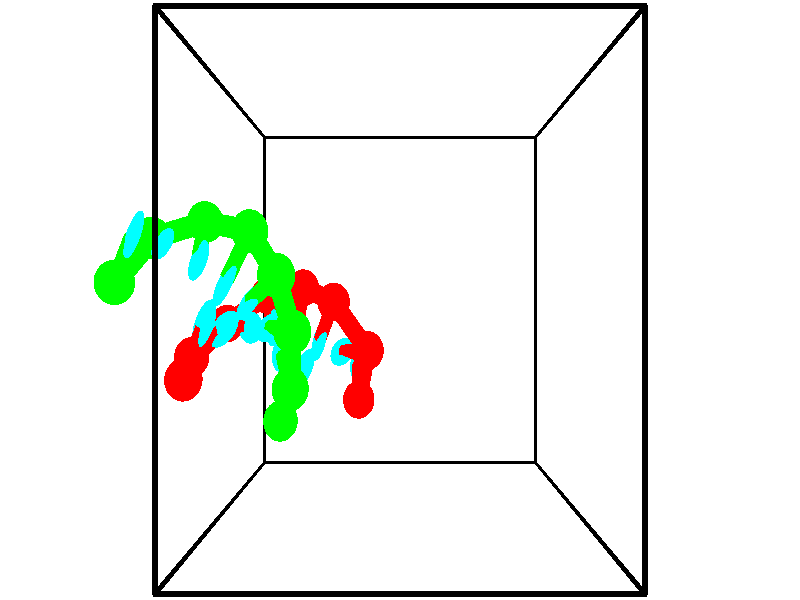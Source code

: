 // switches for output
#declare DRAW_BASES = 1; // possible values are 0, 1; only relevant for DNA ribbons
#declare DRAW_BASES_TYPE = 3; // possible values are 1, 2, 3; only relevant for DNA ribbons
#declare DRAW_FOG = 0; // set to 1 to enable fog

#include "colors.inc"

#include "transforms.inc"
background { rgb <1, 1, 1>}

#default {
   normal{
       ripples 0.25
       frequency 0.20
       turbulence 0.2
       lambda 5
   }
	finish {
		phong 0.1
		phong_size 40.
	}
}

// original window dimensions: 1024x640


// camera settings

camera {
	sky <-0, 1, 0>
	up <-0, 1, 0>
	right 1.6 * <1, 0, 0>
	location <2.5, 2.5, 11.1562>
	look_at <2.5, 2.5, 2.5>
	direction <0, 0, -8.6562>
	angle 67.0682
}


# declare cpy_camera_pos = <2.5, 2.5, 11.1562>;
# if (DRAW_FOG = 1)
fog {
	fog_type 2
	up vnormalize(cpy_camera_pos)
	color rgbt<1,1,1,0.3>
	distance 1e-5
	fog_alt 3e-3
	fog_offset 4
}
# end


// LIGHTS

# declare lum = 6;
global_settings {
	ambient_light rgb lum * <0.05, 0.05, 0.05>
	max_trace_level 15
}# declare cpy_direct_light_amount = 0.25;
light_source
{	1000 * <-1, -1, 1>,
	rgb lum * cpy_direct_light_amount
	parallel
}

light_source
{	1000 * <1, 1, -1>,
	rgb lum * cpy_direct_light_amount
	parallel
}

// strand 0

// nucleotide -1

// particle -1
sphere {
	<1.843089, 1.177660, 1.537501> 0.250000
	pigment { color rgbt <1,0,0,0> }
	no_shadow
}
cylinder {
	<1.817963, 1.440327, 1.236877>,  <1.802887, 1.597927, 1.056503>, 0.100000
	pigment { color rgbt <1,0,0,0> }
	no_shadow
}
cylinder {
	<1.817963, 1.440327, 1.236877>,  <1.843089, 1.177660, 1.537501>, 0.100000
	pigment { color rgbt <1,0,0,0> }
	no_shadow
}

// particle -1
sphere {
	<1.817963, 1.440327, 1.236877> 0.100000
	pigment { color rgbt <1,0,0,0> }
	no_shadow
}
sphere {
	0, 1
	scale<0.080000,0.200000,0.300000>
	matrix <-0.760335, 0.456311, 0.462246,
		0.646486, 0.600474, 0.470623,
		-0.062816, 0.656667, -0.751560,
		1.799118, 1.637327, 1.011409>
	pigment { color rgbt <0,1,1,0> }
	no_shadow
}
cylinder {
	<1.996913, 1.846286, 1.780599>,  <1.843089, 1.177660, 1.537501>, 0.130000
	pigment { color rgbt <1,0,0,0> }
	no_shadow
}

// nucleotide -1

// particle -1
sphere {
	<1.996913, 1.846286, 1.780599> 0.250000
	pigment { color rgbt <1,0,0,0> }
	no_shadow
}
cylinder {
	<1.739212, 1.814877, 1.476291>,  <1.584592, 1.796031, 1.293706>, 0.100000
	pigment { color rgbt <1,0,0,0> }
	no_shadow
}
cylinder {
	<1.739212, 1.814877, 1.476291>,  <1.996913, 1.846286, 1.780599>, 0.100000
	pigment { color rgbt <1,0,0,0> }
	no_shadow
}

// particle -1
sphere {
	<1.739212, 1.814877, 1.476291> 0.100000
	pigment { color rgbt <1,0,0,0> }
	no_shadow
}
sphere {
	0, 1
	scale<0.080000,0.200000,0.300000>
	matrix <-0.723144, 0.386394, 0.572506,
		0.249002, 0.918985, -0.305720,
		-0.644252, -0.078524, -0.760771,
		1.545936, 1.791319, 1.248059>
	pigment { color rgbt <0,1,1,0> }
	no_shadow
}
cylinder {
	<1.469638, 2.474288, 1.769577>,  <1.996913, 1.846286, 1.780599>, 0.130000
	pigment { color rgbt <1,0,0,0> }
	no_shadow
}

// nucleotide -1

// particle -1
sphere {
	<1.469638, 2.474288, 1.769577> 0.250000
	pigment { color rgbt <1,0,0,0> }
	no_shadow
}
cylinder {
	<1.311893, 2.168213, 1.566021>,  <1.217247, 1.984568, 1.443887>, 0.100000
	pigment { color rgbt <1,0,0,0> }
	no_shadow
}
cylinder {
	<1.311893, 2.168213, 1.566021>,  <1.469638, 2.474288, 1.769577>, 0.100000
	pigment { color rgbt <1,0,0,0> }
	no_shadow
}

// particle -1
sphere {
	<1.311893, 2.168213, 1.566021> 0.100000
	pigment { color rgbt <1,0,0,0> }
	no_shadow
}
sphere {
	0, 1
	scale<0.080000,0.200000,0.300000>
	matrix <-0.887815, 0.174306, 0.425913,
		-0.237200, 0.619764, -0.748083,
		-0.394361, -0.765186, -0.508891,
		1.193585, 1.938657, 1.413354>
	pigment { color rgbt <0,1,1,0> }
	no_shadow
}
cylinder {
	<0.929720, 2.665744, 1.329144>,  <1.469638, 2.474288, 1.769577>, 0.130000
	pigment { color rgbt <1,0,0,0> }
	no_shadow
}

// nucleotide -1

// particle -1
sphere {
	<0.929720, 2.665744, 1.329144> 0.250000
	pigment { color rgbt <1,0,0,0> }
	no_shadow
}
cylinder {
	<0.879333, 2.287121, 1.447912>,  <0.849102, 2.059947, 1.519173>, 0.100000
	pigment { color rgbt <1,0,0,0> }
	no_shadow
}
cylinder {
	<0.879333, 2.287121, 1.447912>,  <0.929720, 2.665744, 1.329144>, 0.100000
	pigment { color rgbt <1,0,0,0> }
	no_shadow
}

// particle -1
sphere {
	<0.879333, 2.287121, 1.447912> 0.100000
	pigment { color rgbt <1,0,0,0> }
	no_shadow
}
sphere {
	0, 1
	scale<0.080000,0.200000,0.300000>
	matrix <-0.864014, 0.251750, 0.436007,
		-0.487455, -0.201623, -0.849550,
		-0.125965, -0.946557, 0.296922,
		0.841544, 2.003154, 1.536989>
	pigment { color rgbt <0,1,1,0> }
	no_shadow
}
cylinder {
	<0.312239, 2.559824, 1.241308>,  <0.929720, 2.665744, 1.329144>, 0.130000
	pigment { color rgbt <1,0,0,0> }
	no_shadow
}

// nucleotide -1

// particle -1
sphere {
	<0.312239, 2.559824, 1.241308> 0.250000
	pigment { color rgbt <1,0,0,0> }
	no_shadow
}
cylinder {
	<0.435623, 2.321255, 1.537722>,  <0.509653, 2.178113, 1.715570>, 0.100000
	pigment { color rgbt <1,0,0,0> }
	no_shadow
}
cylinder {
	<0.435623, 2.321255, 1.537722>,  <0.312239, 2.559824, 1.241308>, 0.100000
	pigment { color rgbt <1,0,0,0> }
	no_shadow
}

// particle -1
sphere {
	<0.435623, 2.321255, 1.537722> 0.100000
	pigment { color rgbt <1,0,0,0> }
	no_shadow
}
sphere {
	0, 1
	scale<0.080000,0.200000,0.300000>
	matrix <-0.794254, 0.267207, 0.545675,
		-0.523463, -0.756888, -0.391289,
		0.308460, -0.596424, 0.741035,
		0.528161, 2.142328, 1.760032>
	pigment { color rgbt <0,1,1,0> }
	no_shadow
}
cylinder {
	<-0.248434, 2.187400, 1.551303>,  <0.312239, 2.559824, 1.241308>, 0.130000
	pigment { color rgbt <1,0,0,0> }
	no_shadow
}

// nucleotide -1

// particle -1
sphere {
	<-0.248434, 2.187400, 1.551303> 0.250000
	pigment { color rgbt <1,0,0,0> }
	no_shadow
}
cylinder {
	<0.034416, 2.166458, 1.833362>,  <0.204126, 2.153893, 2.002597>, 0.100000
	pigment { color rgbt <1,0,0,0> }
	no_shadow
}
cylinder {
	<0.034416, 2.166458, 1.833362>,  <-0.248434, 2.187400, 1.551303>, 0.100000
	pigment { color rgbt <1,0,0,0> }
	no_shadow
}

// particle -1
sphere {
	<0.034416, 2.166458, 1.833362> 0.100000
	pigment { color rgbt <1,0,0,0> }
	no_shadow
}
sphere {
	0, 1
	scale<0.080000,0.200000,0.300000>
	matrix <-0.694725, 0.134228, 0.706640,
		-0.131647, -0.989567, 0.058543,
		0.707125, -0.052355, 0.705147,
		0.246554, 2.150752, 2.044906>
	pigment { color rgbt <0,1,1,0> }
	no_shadow
}
cylinder {
	<-0.602662, 1.790790, 2.157682>,  <-0.248434, 2.187400, 1.551303>, 0.130000
	pigment { color rgbt <1,0,0,0> }
	no_shadow
}

// nucleotide -1

// particle -1
sphere {
	<-0.602662, 1.790790, 2.157682> 0.250000
	pigment { color rgbt <1,0,0,0> }
	no_shadow
}
cylinder {
	<-0.290352, 1.995319, 2.301313>,  <-0.102966, 2.118037, 2.387492>, 0.100000
	pigment { color rgbt <1,0,0,0> }
	no_shadow
}
cylinder {
	<-0.290352, 1.995319, 2.301313>,  <-0.602662, 1.790790, 2.157682>, 0.100000
	pigment { color rgbt <1,0,0,0> }
	no_shadow
}

// particle -1
sphere {
	<-0.290352, 1.995319, 2.301313> 0.100000
	pigment { color rgbt <1,0,0,0> }
	no_shadow
}
sphere {
	0, 1
	scale<0.080000,0.200000,0.300000>
	matrix <-0.547235, 0.282278, 0.787942,
		0.301550, -0.811696, 0.500218,
		0.780770, 0.511341, 0.359067,
		-0.056119, 2.148716, 2.409037>
	pigment { color rgbt <0,1,1,0> }
	no_shadow
}
cylinder {
	<-0.493320, 1.582011, 2.808684>,  <-0.602662, 1.790790, 2.157682>, 0.130000
	pigment { color rgbt <1,0,0,0> }
	no_shadow
}

// nucleotide -1

// particle -1
sphere {
	<-0.493320, 1.582011, 2.808684> 0.250000
	pigment { color rgbt <1,0,0,0> }
	no_shadow
}
cylinder {
	<-0.335571, 1.949223, 2.792226>,  <-0.240922, 2.169550, 2.782351>, 0.100000
	pigment { color rgbt <1,0,0,0> }
	no_shadow
}
cylinder {
	<-0.335571, 1.949223, 2.792226>,  <-0.493320, 1.582011, 2.808684>, 0.100000
	pigment { color rgbt <1,0,0,0> }
	no_shadow
}

// particle -1
sphere {
	<-0.335571, 1.949223, 2.792226> 0.100000
	pigment { color rgbt <1,0,0,0> }
	no_shadow
}
sphere {
	0, 1
	scale<0.080000,0.200000,0.300000>
	matrix <-0.599603, 0.290993, 0.745519,
		0.696382, -0.269341, 0.665213,
		0.394371, 0.918030, -0.041145,
		-0.217260, 2.224632, 2.779882>
	pigment { color rgbt <0,1,1,0> }
	no_shadow
}
// strand 1

// nucleotide -1

// particle -1
sphere {
	<-1.291278, 2.694558, 3.137249> 0.250000
	pigment { color rgbt <0,1,0,0> }
	no_shadow
}
cylinder {
	<-1.072357, 2.981018, 3.310494>,  <-0.941005, 3.152894, 3.414441>, 0.100000
	pigment { color rgbt <0,1,0,0> }
	no_shadow
}
cylinder {
	<-1.072357, 2.981018, 3.310494>,  <-1.291278, 2.694558, 3.137249>, 0.100000
	pigment { color rgbt <0,1,0,0> }
	no_shadow
}

// particle -1
sphere {
	<-1.072357, 2.981018, 3.310494> 0.100000
	pigment { color rgbt <0,1,0,0> }
	no_shadow
}
sphere {
	0, 1
	scale<0.080000,0.200000,0.300000>
	matrix <0.802318, -0.301654, -0.515063,
		-0.238213, 0.629390, -0.739677,
		0.547302, 0.716151, 0.433114,
		-0.908166, 3.195863, 3.440428>
	pigment { color rgbt <0,1,1,0> }
	no_shadow
}
cylinder {
	<-0.982639, 3.224977, 2.666367>,  <-1.291278, 2.694558, 3.137249>, 0.130000
	pigment { color rgbt <0,1,0,0> }
	no_shadow
}

// nucleotide -1

// particle -1
sphere {
	<-0.982639, 3.224977, 2.666367> 0.250000
	pigment { color rgbt <0,1,0,0> }
	no_shadow
}
cylinder {
	<-0.769318, 3.161228, 2.998677>,  <-0.641325, 3.122979, 3.198063>, 0.100000
	pigment { color rgbt <0,1,0,0> }
	no_shadow
}
cylinder {
	<-0.769318, 3.161228, 2.998677>,  <-0.982639, 3.224977, 2.666367>, 0.100000
	pigment { color rgbt <0,1,0,0> }
	no_shadow
}

// particle -1
sphere {
	<-0.769318, 3.161228, 2.998677> 0.100000
	pigment { color rgbt <0,1,0,0> }
	no_shadow
}
sphere {
	0, 1
	scale<0.080000,0.200000,0.300000>
	matrix <0.666409, -0.525764, -0.528651,
		0.521043, 0.835568, -0.174186,
		0.533305, -0.159371, 0.830775,
		-0.609326, 3.113417, 3.247909>
	pigment { color rgbt <0,1,1,0> }
	no_shadow
}
cylinder {
	<-0.310517, 3.438346, 2.443851>,  <-0.982640, 3.224977, 2.666367>, 0.130000
	pigment { color rgbt <0,1,0,0> }
	no_shadow
}

// nucleotide -1

// particle -1
sphere {
	<-0.310517, 3.438346, 2.443851> 0.250000
	pigment { color rgbt <0,1,0,0> }
	no_shadow
}
cylinder {
	<-0.270142, 3.160572, 2.728827>,  <-0.245916, 2.993907, 2.899812>, 0.100000
	pigment { color rgbt <0,1,0,0> }
	no_shadow
}
cylinder {
	<-0.270142, 3.160572, 2.728827>,  <-0.310517, 3.438346, 2.443851>, 0.100000
	pigment { color rgbt <0,1,0,0> }
	no_shadow
}

// particle -1
sphere {
	<-0.270142, 3.160572, 2.728827> 0.100000
	pigment { color rgbt <0,1,0,0> }
	no_shadow
}
sphere {
	0, 1
	scale<0.080000,0.200000,0.300000>
	matrix <0.667528, -0.483713, -0.566064,
		0.737712, 0.532711, 0.414730,
		0.100938, -0.694436, 0.712440,
		-0.239860, 2.952241, 2.942559>
	pigment { color rgbt <0,1,1,0> }
	no_shadow
}
cylinder {
	<0.420119, 3.296247, 2.792681>,  <-0.310517, 3.438346, 2.443851>, 0.130000
	pigment { color rgbt <0,1,0,0> }
	no_shadow
}

// nucleotide -1

// particle -1
sphere {
	<0.420119, 3.296247, 2.792681> 0.250000
	pigment { color rgbt <0,1,0,0> }
	no_shadow
}
cylinder {
	<0.220314, 2.949724, 2.792680>,  <0.100431, 2.741811, 2.792680>, 0.100000
	pigment { color rgbt <0,1,0,0> }
	no_shadow
}
cylinder {
	<0.220314, 2.949724, 2.792680>,  <0.420119, 3.296247, 2.792681>, 0.100000
	pigment { color rgbt <0,1,0,0> }
	no_shadow
}

// particle -1
sphere {
	<0.220314, 2.949724, 2.792680> 0.100000
	pigment { color rgbt <0,1,0,0> }
	no_shadow
}
sphere {
	0, 1
	scale<0.080000,0.200000,0.300000>
	matrix <0.746470, -0.430413, -0.507471,
		0.439626, -0.253489, 0.861668,
		-0.499512, -0.866307, -0.000001,
		0.070460, 2.689832, 2.792680>
	pigment { color rgbt <0,1,1,0> }
	no_shadow
}
cylinder {
	<0.846705, 2.776253, 3.090552>,  <0.420119, 3.296247, 2.792681>, 0.130000
	pigment { color rgbt <0,1,0,0> }
	no_shadow
}

// nucleotide -1

// particle -1
sphere {
	<0.846705, 2.776253, 3.090552> 0.250000
	pigment { color rgbt <0,1,0,0> }
	no_shadow
}
cylinder {
	<0.577461, 2.599211, 2.853563>,  <0.415915, 2.492986, 2.711369>, 0.100000
	pigment { color rgbt <0,1,0,0> }
	no_shadow
}
cylinder {
	<0.577461, 2.599211, 2.853563>,  <0.846705, 2.776253, 3.090552>, 0.100000
	pigment { color rgbt <0,1,0,0> }
	no_shadow
}

// particle -1
sphere {
	<0.577461, 2.599211, 2.853563> 0.100000
	pigment { color rgbt <0,1,0,0> }
	no_shadow
}
sphere {
	0, 1
	scale<0.080000,0.200000,0.300000>
	matrix <0.735133, -0.487805, -0.470772,
		-0.080645, -0.752428, 0.653719,
		-0.673109, -0.442605, -0.592474,
		0.375529, 2.466429, 2.675821>
	pigment { color rgbt <0,1,1,0> }
	no_shadow
}
cylinder {
	<1.053990, 2.143299, 3.045045>,  <0.846705, 2.776253, 3.090552>, 0.130000
	pigment { color rgbt <0,1,0,0> }
	no_shadow
}

// nucleotide -1

// particle -1
sphere {
	<1.053990, 2.143299, 3.045045> 0.250000
	pigment { color rgbt <0,1,0,0> }
	no_shadow
}
cylinder {
	<0.805954, 2.159092, 2.731630>,  <0.657133, 2.168568, 2.543581>, 0.100000
	pigment { color rgbt <0,1,0,0> }
	no_shadow
}
cylinder {
	<0.805954, 2.159092, 2.731630>,  <1.053990, 2.143299, 3.045045>, 0.100000
	pigment { color rgbt <0,1,0,0> }
	no_shadow
}

// particle -1
sphere {
	<0.805954, 2.159092, 2.731630> 0.100000
	pigment { color rgbt <0,1,0,0> }
	no_shadow
}
sphere {
	0, 1
	scale<0.080000,0.200000,0.300000>
	matrix <0.629400, -0.571178, -0.526888,
		-0.468342, -0.819876, 0.329330,
		-0.620089, 0.039483, -0.783537,
		0.619927, 2.170937, 2.496569>
	pigment { color rgbt <0,1,1,0> }
	no_shadow
}
cylinder {
	<0.991380, 1.479142, 2.853830>,  <1.053990, 2.143299, 3.045045>, 0.130000
	pigment { color rgbt <0,1,0,0> }
	no_shadow
}

// nucleotide -1

// particle -1
sphere {
	<0.991380, 1.479142, 2.853830> 0.250000
	pigment { color rgbt <0,1,0,0> }
	no_shadow
}
cylinder {
	<0.866447, 1.691265, 2.538560>,  <0.791488, 1.818539, 2.349398>, 0.100000
	pigment { color rgbt <0,1,0,0> }
	no_shadow
}
cylinder {
	<0.866447, 1.691265, 2.538560>,  <0.991380, 1.479142, 2.853830>, 0.100000
	pigment { color rgbt <0,1,0,0> }
	no_shadow
}

// particle -1
sphere {
	<0.866447, 1.691265, 2.538560> 0.100000
	pigment { color rgbt <0,1,0,0> }
	no_shadow
}
sphere {
	0, 1
	scale<0.080000,0.200000,0.300000>
	matrix <0.636386, -0.499200, -0.588058,
		-0.705309, -0.685254, -0.181565,
		-0.312332, 0.530308, -0.788176,
		0.772748, 1.850358, 2.302107>
	pigment { color rgbt <0,1,1,0> }
	no_shadow
}
cylinder {
	<0.739401, 1.014717, 2.256496>,  <0.991380, 1.479142, 2.853830>, 0.130000
	pigment { color rgbt <0,1,0,0> }
	no_shadow
}

// nucleotide -1

// particle -1
sphere {
	<0.739401, 1.014717, 2.256496> 0.250000
	pigment { color rgbt <0,1,0,0> }
	no_shadow
}
cylinder {
	<0.909195, 1.361786, 2.152991>,  <1.011071, 1.570027, 2.090888>, 0.100000
	pigment { color rgbt <0,1,0,0> }
	no_shadow
}
cylinder {
	<0.909195, 1.361786, 2.152991>,  <0.739401, 1.014717, 2.256496>, 0.100000
	pigment { color rgbt <0,1,0,0> }
	no_shadow
}

// particle -1
sphere {
	<0.909195, 1.361786, 2.152991> 0.100000
	pigment { color rgbt <0,1,0,0> }
	no_shadow
}
sphere {
	0, 1
	scale<0.080000,0.200000,0.300000>
	matrix <0.643704, -0.490177, -0.587683,
		-0.636756, 0.082896, -0.766596,
		0.424484, 0.867672, -0.258763,
		1.036540, 1.622087, 2.075362>
	pigment { color rgbt <0,1,1,0> }
	no_shadow
}
// box output
cylinder {
	<0.000000, 0.000000, 0.000000>,  <5.000000, 0.000000, 0.000000>, 0.025000
	pigment { color rgbt <0,0,0,0> }
	no_shadow
}
cylinder {
	<0.000000, 0.000000, 0.000000>,  <0.000000, 5.000000, 0.000000>, 0.025000
	pigment { color rgbt <0,0,0,0> }
	no_shadow
}
cylinder {
	<0.000000, 0.000000, 0.000000>,  <0.000000, 0.000000, 5.000000>, 0.025000
	pigment { color rgbt <0,0,0,0> }
	no_shadow
}
cylinder {
	<5.000000, 5.000000, 5.000000>,  <0.000000, 5.000000, 5.000000>, 0.025000
	pigment { color rgbt <0,0,0,0> }
	no_shadow
}
cylinder {
	<5.000000, 5.000000, 5.000000>,  <5.000000, 0.000000, 5.000000>, 0.025000
	pigment { color rgbt <0,0,0,0> }
	no_shadow
}
cylinder {
	<5.000000, 5.000000, 5.000000>,  <5.000000, 5.000000, 0.000000>, 0.025000
	pigment { color rgbt <0,0,0,0> }
	no_shadow
}
cylinder {
	<0.000000, 0.000000, 5.000000>,  <0.000000, 5.000000, 5.000000>, 0.025000
	pigment { color rgbt <0,0,0,0> }
	no_shadow
}
cylinder {
	<0.000000, 0.000000, 5.000000>,  <5.000000, 0.000000, 5.000000>, 0.025000
	pigment { color rgbt <0,0,0,0> }
	no_shadow
}
cylinder {
	<5.000000, 5.000000, 0.000000>,  <0.000000, 5.000000, 0.000000>, 0.025000
	pigment { color rgbt <0,0,0,0> }
	no_shadow
}
cylinder {
	<5.000000, 5.000000, 0.000000>,  <5.000000, 0.000000, 0.000000>, 0.025000
	pigment { color rgbt <0,0,0,0> }
	no_shadow
}
cylinder {
	<5.000000, 0.000000, 5.000000>,  <5.000000, 0.000000, 0.000000>, 0.025000
	pigment { color rgbt <0,0,0,0> }
	no_shadow
}
cylinder {
	<0.000000, 5.000000, 0.000000>,  <0.000000, 5.000000, 5.000000>, 0.025000
	pigment { color rgbt <0,0,0,0> }
	no_shadow
}
// end of box output
